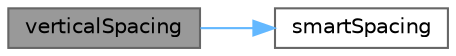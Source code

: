 digraph "verticalSpacing"
{
 // LATEX_PDF_SIZE
  bgcolor="transparent";
  edge [fontname=Helvetica,fontsize=10,labelfontname=Helvetica,labelfontsize=10];
  node [fontname=Helvetica,fontsize=10,shape=box,height=0.2,width=0.4];
  rankdir="LR";
  Node1 [id="Node000001",label="verticalSpacing",height=0.2,width=0.4,color="gray40", fillcolor="grey60", style="filled", fontcolor="black",tooltip="获取垂直间距"];
  Node1 -> Node2 [id="edge1_Node000001_Node000002",color="steelblue1",style="solid",tooltip=" "];
  Node2 [id="Node000002",label="smartSpacing",height=0.2,width=0.4,color="grey40", fillcolor="white", style="filled",URL="$class_my_flow_layout.html#a1ff6fc202e4805e6490a15c4a62b677b",tooltip="获取智能间距"];
}
